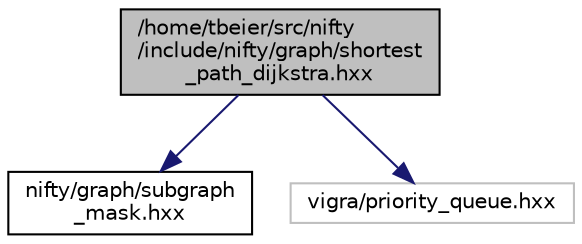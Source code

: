 digraph "/home/tbeier/src/nifty/include/nifty/graph/shortest_path_dijkstra.hxx"
{
  edge [fontname="Helvetica",fontsize="10",labelfontname="Helvetica",labelfontsize="10"];
  node [fontname="Helvetica",fontsize="10",shape=record];
  Node1 [label="/home/tbeier/src/nifty\l/include/nifty/graph/shortest\l_path_dijkstra.hxx",height=0.2,width=0.4,color="black", fillcolor="grey75", style="filled", fontcolor="black"];
  Node1 -> Node2 [color="midnightblue",fontsize="10",style="solid",fontname="Helvetica"];
  Node2 [label="nifty/graph/subgraph\l_mask.hxx",height=0.2,width=0.4,color="black", fillcolor="white", style="filled",URL="$subgraph__mask_8hxx.html"];
  Node1 -> Node3 [color="midnightblue",fontsize="10",style="solid",fontname="Helvetica"];
  Node3 [label="vigra/priority_queue.hxx",height=0.2,width=0.4,color="grey75", fillcolor="white", style="filled"];
}
